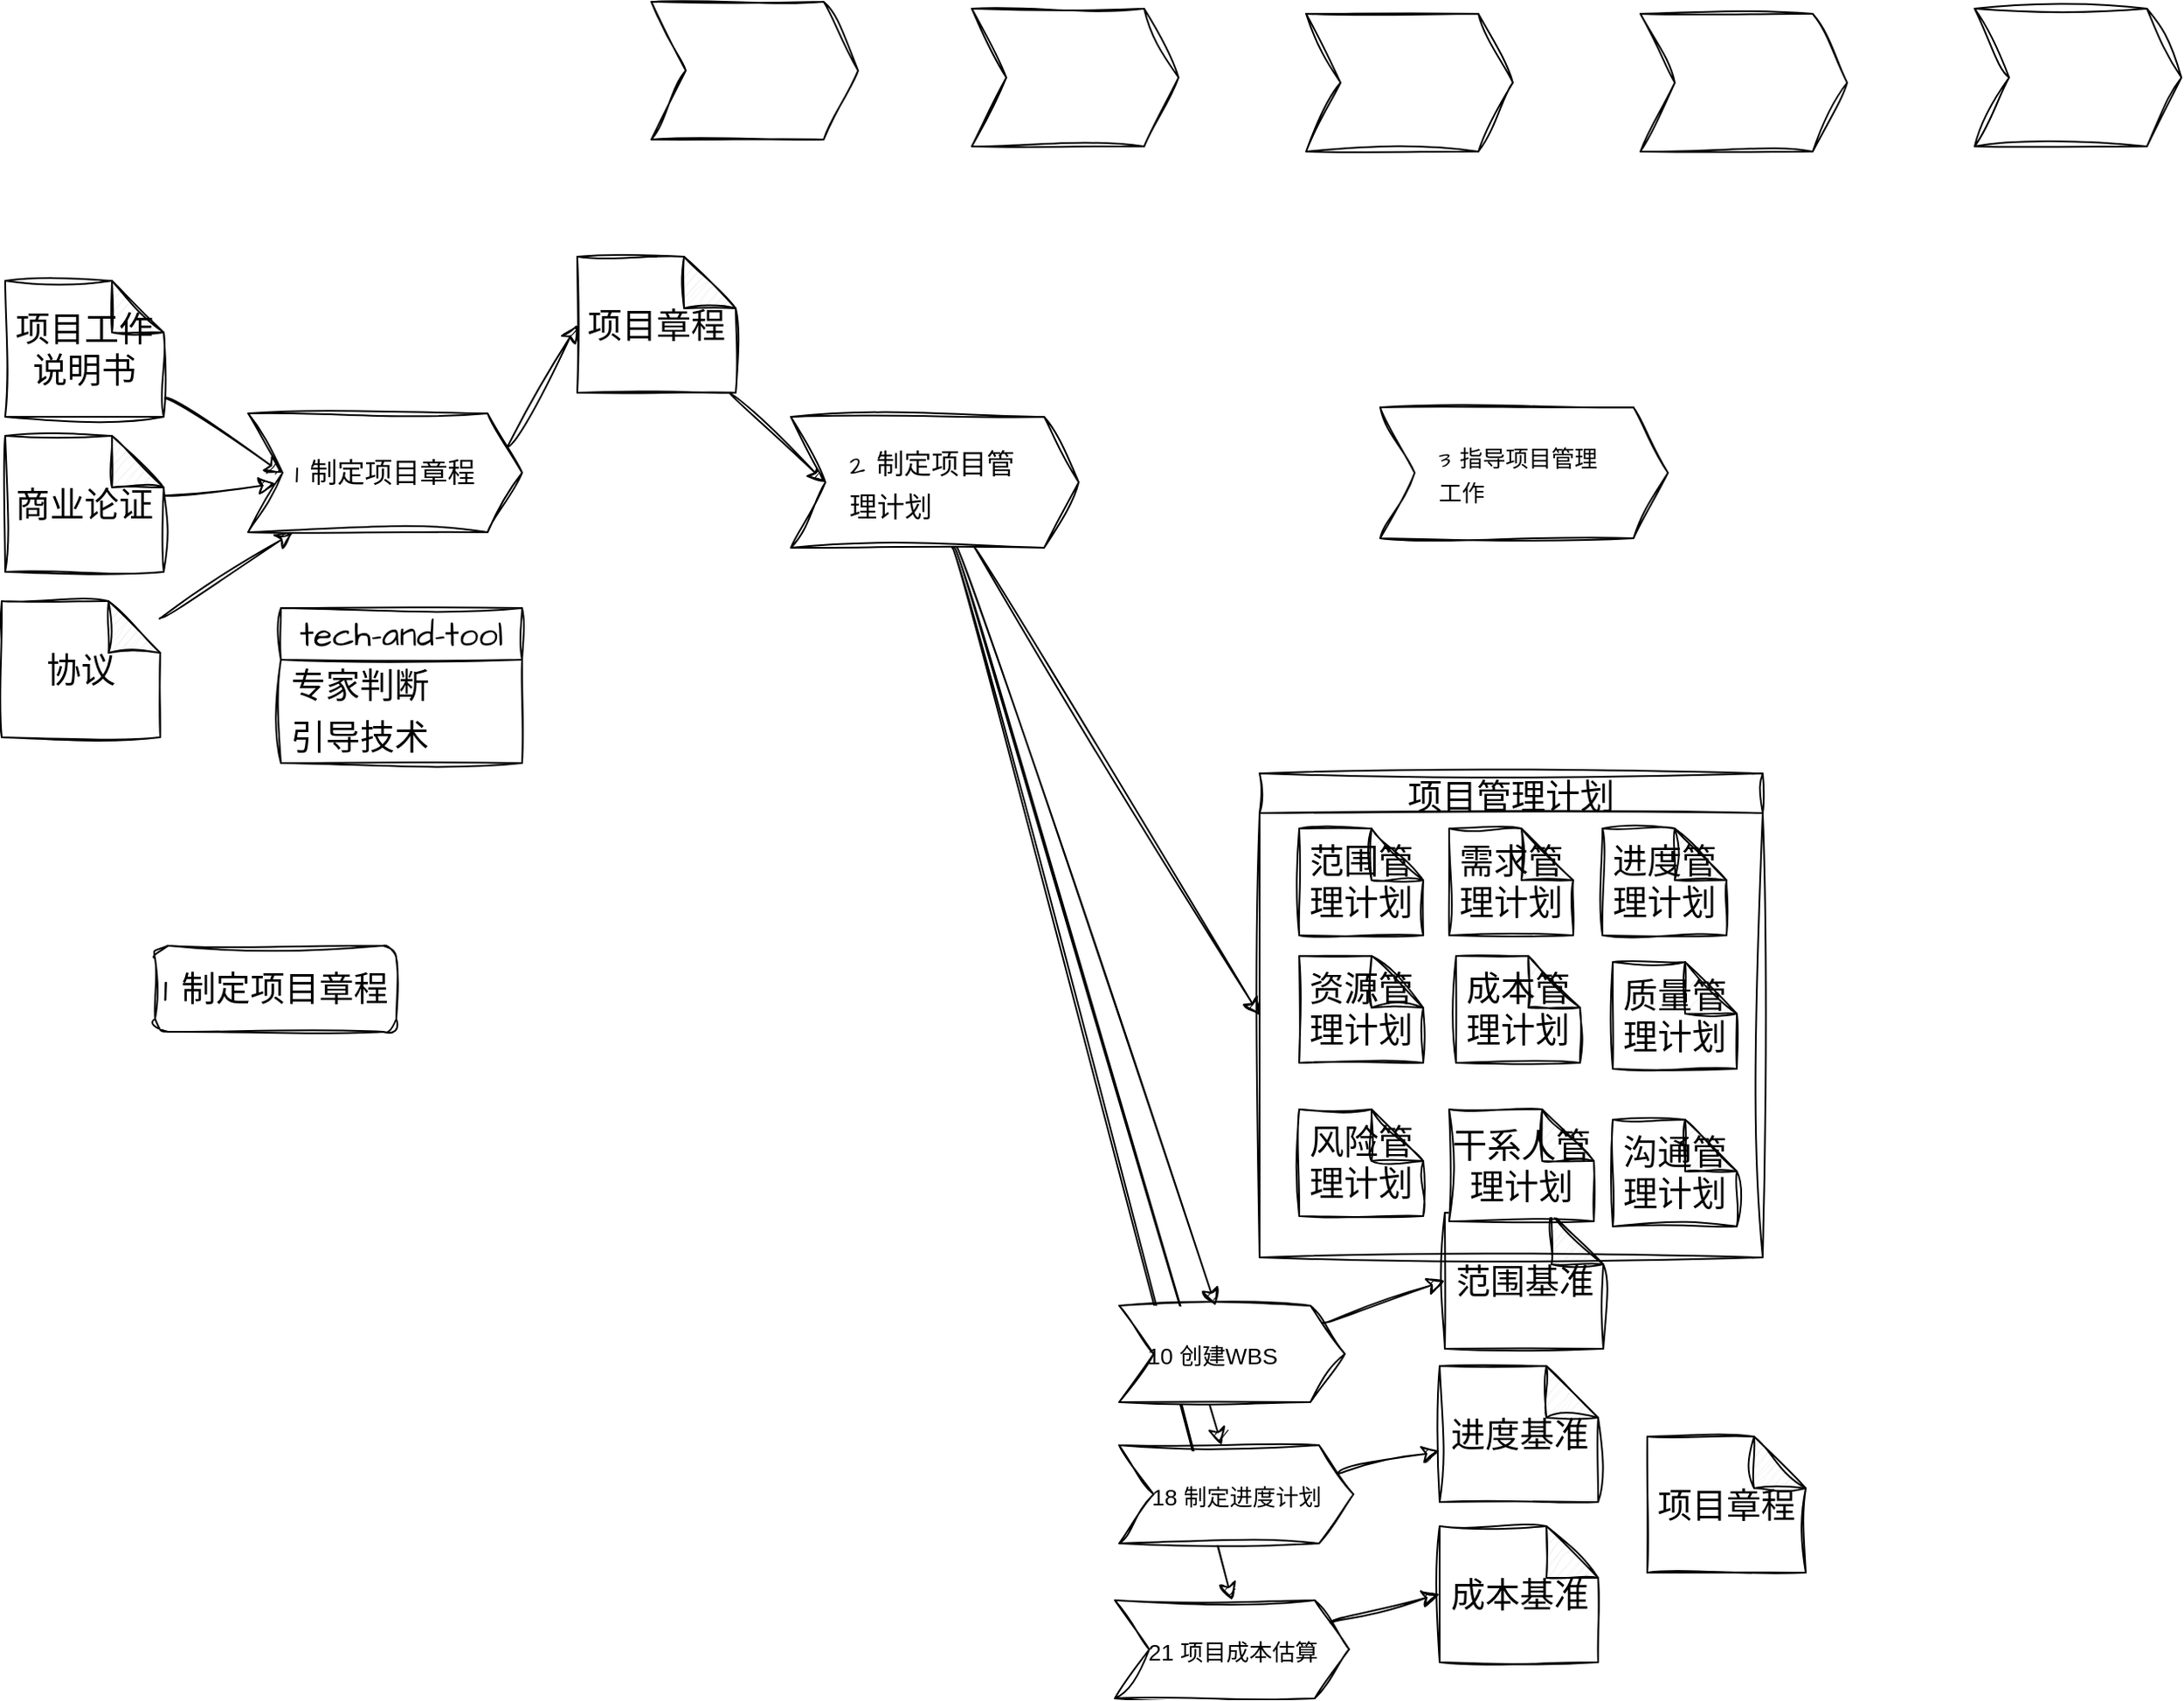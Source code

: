 <mxfile version="22.0.6" type="github">
  <diagram name="第 1 页" id="j7MH4rCIaOm9uQedWXug">
    <mxGraphModel dx="1021" dy="931" grid="0" gridSize="10" guides="1" tooltips="1" connect="1" arrows="1" fold="1" page="0" pageScale="1" pageWidth="827" pageHeight="1169" math="0" shadow="0">
      <root>
        <mxCell id="0" />
        <mxCell id="1" parent="0" />
        <mxCell id="MFGuYicjCAl2_DouRkva-3" value="&lt;font data-font-src=&quot;https://fonts.googleapis.com/css?family=Architects+Daughter&quot; face=&quot;Architects Daughter&quot;&gt;1 制定项目章程&lt;/font&gt;" style="shape=step;perimeter=stepPerimeter;whiteSpace=wrap;html=1;fixedSize=1;fontSize=16;sketch=1;curveFitting=1;jiggle=2;" vertex="1" parent="1">
          <mxGeometry x="11" y="223" width="159" height="69" as="geometry" />
        </mxCell>
        <mxCell id="MFGuYicjCAl2_DouRkva-4" value="" style="shape=step;perimeter=stepPerimeter;whiteSpace=wrap;html=1;fixedSize=1;fontSize=16;sketch=1;curveFitting=1;jiggle=2;" vertex="1" parent="1">
          <mxGeometry x="431" y="-12" width="120" height="80" as="geometry" />
        </mxCell>
        <mxCell id="MFGuYicjCAl2_DouRkva-5" value="" style="shape=step;perimeter=stepPerimeter;whiteSpace=wrap;html=1;fixedSize=1;fontSize=16;sketch=1;curveFitting=1;jiggle=2;" vertex="1" parent="1">
          <mxGeometry x="625" y="-9" width="120" height="80" as="geometry" />
        </mxCell>
        <mxCell id="MFGuYicjCAl2_DouRkva-6" value="" style="shape=step;perimeter=stepPerimeter;whiteSpace=wrap;html=1;fixedSize=1;fontSize=16;sketch=1;curveFitting=1;jiggle=2;" vertex="1" parent="1">
          <mxGeometry x="819" y="-9" width="120" height="80" as="geometry" />
        </mxCell>
        <mxCell id="MFGuYicjCAl2_DouRkva-7" value="" style="shape=step;perimeter=stepPerimeter;whiteSpace=wrap;html=1;fixedSize=1;fontSize=16;sketch=1;curveFitting=1;jiggle=2;" vertex="1" parent="1">
          <mxGeometry x="1013" y="-12" width="120" height="80" as="geometry" />
        </mxCell>
        <mxCell id="MFGuYicjCAl2_DouRkva-8" value="&lt;div data-mind-map-text=&quot;[{&amp;quot;paragraphProps&amp;quot;:{&amp;quot;type&amp;quot;:&amp;quot;paragraph&amp;quot;,&amp;quot;textAlign&amp;quot;:0,&amp;quot;lineSpacing&amp;quot;:1.4},&amp;quot;isComplete&amp;quot;:true,&amp;quot;textProps&amp;quot;:[{&amp;quot;type&amp;quot;:&amp;quot;text&amp;quot;,&amp;quot;text&amp;quot;:&amp;quot;1 制定项目章程&amp;quot;,&amp;quot;color&amp;quot;:&amp;quot;#1f1f1f&amp;quot;,&amp;quot;fontWeight&amp;quot;:400,&amp;quot;fontSize&amp;quot;:14,&amp;quot;fontFamily&amp;quot;:&amp;quot;\&amp;quot;Helvetica Neue\&amp;quot;, Helvetica, \&amp;quot;PingFang SC\&amp;quot;, \&amp;quot;Microsoft YaHei\&amp;quot;, \&amp;quot;Source Han Sans SC\&amp;quot;, \&amp;quot;Noto Sans CJK SC\&amp;quot;, \&amp;quot;WenQuanYi Micro Hei\&amp;quot;, sans-serif&amp;quot;,&amp;quot;italic&amp;quot;:false,&amp;quot;underline&amp;quot;:false,&amp;quot;strike&amp;quot;:false}]}]&quot;&gt;1 制定项目章程&lt;/div&gt;" style="rounded=1;whiteSpace=wrap;html=1;hachureGap=4;fontFamily=Architects Daughter;fontSource=https%3A%2F%2Ffonts.googleapis.com%2Fcss%3Ffamily%3DArchitects%2BDaughter;fontSize=20;sketch=1;curveFitting=1;jiggle=2;" vertex="1" parent="1">
          <mxGeometry x="-43" y="532" width="140" height="50" as="geometry" />
        </mxCell>
        <mxCell id="MFGuYicjCAl2_DouRkva-12" style="edgeStyle=none;curved=1;rounded=0;hachureGap=4;orthogonalLoop=1;jettySize=auto;html=1;entryX=0;entryY=0.5;entryDx=0;entryDy=0;fontFamily=Architects Daughter;fontSource=https%3A%2F%2Ffonts.googleapis.com%2Fcss%3Ffamily%3DArchitects%2BDaughter;fontSize=16;startSize=8;endSize=8;sketch=1;curveFitting=1;jiggle=2;" edge="1" parent="1" source="MFGuYicjCAl2_DouRkva-9" target="MFGuYicjCAl2_DouRkva-3">
          <mxGeometry relative="1" as="geometry" />
        </mxCell>
        <mxCell id="MFGuYicjCAl2_DouRkva-9" value="项目工作说明书" style="shape=note;whiteSpace=wrap;html=1;backgroundOutline=1;darkOpacity=0.05;hachureGap=4;fontFamily=Architects Daughter;fontSource=https%3A%2F%2Ffonts.googleapis.com%2Fcss%3Ffamily%3DArchitects%2BDaughter;fontSize=20;sketch=1;curveFitting=1;jiggle=2;" vertex="1" parent="1">
          <mxGeometry x="-130" y="146" width="92" height="79" as="geometry" />
        </mxCell>
        <mxCell id="MFGuYicjCAl2_DouRkva-13" value="" style="edgeStyle=none;curved=1;rounded=0;hachureGap=4;orthogonalLoop=1;jettySize=auto;html=1;fontFamily=Architects Daughter;fontSource=https%3A%2F%2Ffonts.googleapis.com%2Fcss%3Ffamily%3DArchitects%2BDaughter;fontSize=16;startSize=8;endSize=8;sketch=1;curveFitting=1;jiggle=2;" edge="1" parent="1" source="MFGuYicjCAl2_DouRkva-10" target="MFGuYicjCAl2_DouRkva-3">
          <mxGeometry relative="1" as="geometry" />
        </mxCell>
        <mxCell id="MFGuYicjCAl2_DouRkva-10" value="商业论证" style="shape=note;whiteSpace=wrap;html=1;backgroundOutline=1;darkOpacity=0.05;hachureGap=4;fontFamily=Architects Daughter;fontSource=https%3A%2F%2Ffonts.googleapis.com%2Fcss%3Ffamily%3DArchitects%2BDaughter;fontSize=20;sketch=1;curveFitting=1;jiggle=2;" vertex="1" parent="1">
          <mxGeometry x="-130" y="236" width="92" height="79" as="geometry" />
        </mxCell>
        <mxCell id="MFGuYicjCAl2_DouRkva-14" style="edgeStyle=none;curved=1;rounded=0;hachureGap=4;orthogonalLoop=1;jettySize=auto;html=1;fontFamily=Architects Daughter;fontSource=https%3A%2F%2Ffonts.googleapis.com%2Fcss%3Ffamily%3DArchitects%2BDaughter;fontSize=16;startSize=8;endSize=8;sketch=1;curveFitting=1;jiggle=2;" edge="1" parent="1" source="MFGuYicjCAl2_DouRkva-11" target="MFGuYicjCAl2_DouRkva-3">
          <mxGeometry relative="1" as="geometry">
            <mxPoint x="80" y="289" as="targetPoint" />
          </mxGeometry>
        </mxCell>
        <mxCell id="MFGuYicjCAl2_DouRkva-11" value="协议" style="shape=note;whiteSpace=wrap;html=1;backgroundOutline=1;darkOpacity=0.05;hachureGap=4;fontFamily=Architects Daughter;fontSource=https%3A%2F%2Ffonts.googleapis.com%2Fcss%3Ffamily%3DArchitects%2BDaughter;fontSize=20;sketch=1;curveFitting=1;jiggle=2;" vertex="1" parent="1">
          <mxGeometry x="-132" y="332" width="92" height="79" as="geometry" />
        </mxCell>
        <mxCell id="MFGuYicjCAl2_DouRkva-21" style="edgeStyle=none;curved=1;rounded=0;hachureGap=4;orthogonalLoop=1;jettySize=auto;html=1;entryX=0;entryY=0.5;entryDx=0;entryDy=0;fontFamily=Architects Daughter;fontSource=https%3A%2F%2Ffonts.googleapis.com%2Fcss%3Ffamily%3DArchitects%2BDaughter;fontSize=16;startSize=8;endSize=8;sketch=1;curveFitting=1;jiggle=2;" edge="1" parent="1" source="MFGuYicjCAl2_DouRkva-15" target="MFGuYicjCAl2_DouRkva-20">
          <mxGeometry relative="1" as="geometry" />
        </mxCell>
        <mxCell id="MFGuYicjCAl2_DouRkva-15" value="项目章程" style="shape=note;whiteSpace=wrap;html=1;backgroundOutline=1;darkOpacity=0.05;hachureGap=4;fontFamily=Architects Daughter;fontSource=https%3A%2F%2Ffonts.googleapis.com%2Fcss%3Ffamily%3DArchitects%2BDaughter;fontSize=20;sketch=1;curveFitting=1;jiggle=2;" vertex="1" parent="1">
          <mxGeometry x="202" y="132" width="92" height="79" as="geometry" />
        </mxCell>
        <mxCell id="MFGuYicjCAl2_DouRkva-16" style="edgeStyle=none;curved=1;rounded=0;hachureGap=4;orthogonalLoop=1;jettySize=auto;html=1;entryX=0;entryY=0.5;entryDx=0;entryDy=0;entryPerimeter=0;fontFamily=Architects Daughter;fontSource=https%3A%2F%2Ffonts.googleapis.com%2Fcss%3Ffamily%3DArchitects%2BDaughter;fontSize=16;startSize=8;endSize=8;exitX=1;exitY=0.25;exitDx=0;exitDy=0;sketch=1;curveFitting=1;jiggle=2;" edge="1" parent="1" source="MFGuYicjCAl2_DouRkva-3" target="MFGuYicjCAl2_DouRkva-15">
          <mxGeometry relative="1" as="geometry" />
        </mxCell>
        <mxCell id="MFGuYicjCAl2_DouRkva-17" value="" style="shape=step;perimeter=stepPerimeter;whiteSpace=wrap;html=1;fixedSize=1;fontSize=16;sketch=1;curveFitting=1;jiggle=2;" vertex="1" parent="1">
          <mxGeometry x="245" y="-16" width="120" height="80" as="geometry" />
        </mxCell>
        <mxCell id="MFGuYicjCAl2_DouRkva-19" value="项目章程" style="shape=note;whiteSpace=wrap;html=1;backgroundOutline=1;darkOpacity=0.05;hachureGap=4;fontFamily=Architects Daughter;fontSource=https%3A%2F%2Ffonts.googleapis.com%2Fcss%3Ffamily%3DArchitects%2BDaughter;fontSize=20;sketch=1;curveFitting=1;jiggle=2;" vertex="1" parent="1">
          <mxGeometry x="823" y="817" width="92" height="79" as="geometry" />
        </mxCell>
        <mxCell id="MFGuYicjCAl2_DouRkva-32" value="" style="edgeStyle=none;curved=1;rounded=0;sketch=1;hachureGap=4;jiggle=2;curveFitting=1;orthogonalLoop=1;jettySize=auto;html=1;fontFamily=Architects Daughter;fontSource=https%3A%2F%2Ffonts.googleapis.com%2Fcss%3Ffamily%3DArchitects%2BDaughter;fontSize=16;startSize=8;endSize=8;" edge="1" parent="1" source="MFGuYicjCAl2_DouRkva-20" target="MFGuYicjCAl2_DouRkva-30">
          <mxGeometry relative="1" as="geometry" />
        </mxCell>
        <mxCell id="MFGuYicjCAl2_DouRkva-38" style="edgeStyle=none;curved=1;rounded=0;sketch=1;hachureGap=4;jiggle=2;curveFitting=1;orthogonalLoop=1;jettySize=auto;html=1;fontFamily=Architects Daughter;fontSource=https%3A%2F%2Ffonts.googleapis.com%2Fcss%3Ffamily%3DArchitects%2BDaughter;fontSize=16;startSize=8;endSize=8;" edge="1" parent="1" source="MFGuYicjCAl2_DouRkva-20" target="MFGuYicjCAl2_DouRkva-34">
          <mxGeometry relative="1" as="geometry" />
        </mxCell>
        <mxCell id="MFGuYicjCAl2_DouRkva-39" style="edgeStyle=none;curved=1;rounded=0;sketch=1;hachureGap=4;jiggle=2;curveFitting=1;orthogonalLoop=1;jettySize=auto;html=1;entryX=0.5;entryY=0;entryDx=0;entryDy=0;fontFamily=Architects Daughter;fontSource=https%3A%2F%2Ffonts.googleapis.com%2Fcss%3Ffamily%3DArchitects%2BDaughter;fontSize=16;startSize=8;endSize=8;" edge="1" parent="1" source="MFGuYicjCAl2_DouRkva-20" target="MFGuYicjCAl2_DouRkva-29">
          <mxGeometry relative="1" as="geometry" />
        </mxCell>
        <mxCell id="MFGuYicjCAl2_DouRkva-52" style="edgeStyle=none;curved=1;rounded=0;sketch=1;hachureGap=4;jiggle=2;curveFitting=1;orthogonalLoop=1;jettySize=auto;html=1;entryX=0;entryY=0.5;entryDx=0;entryDy=0;fontFamily=Architects Daughter;fontSource=https%3A%2F%2Ffonts.googleapis.com%2Fcss%3Ffamily%3DArchitects%2BDaughter;fontSize=16;startSize=8;endSize=8;" edge="1" parent="1" source="MFGuYicjCAl2_DouRkva-20" target="MFGuYicjCAl2_DouRkva-41">
          <mxGeometry relative="1" as="geometry" />
        </mxCell>
        <mxCell id="MFGuYicjCAl2_DouRkva-20" value="&lt;table style=&quot;border-collapse: collapse; table-layout: fixed; width: 0px;&quot;&gt;&lt;colgroup&gt;&lt;col style=&quot;width: 101px;&quot; width=&quot;101&quot;&gt;&lt;/colgroup&gt;&lt;tbody&gt;&lt;tr style=&quot;height: 24px;&quot; height=&quot;24&quot;&gt;&lt;td style=&quot;empty-cells: show; line-height: normal; vertical-align: middle; outline-width: 0px; overflow-wrap: break-word; word-break: normal; text-align: left; width: 101px;&quot; width=&quot;101&quot;&gt;&lt;font face=&quot;Architects Daughter&quot; data-font-src=&quot;https://fonts.googleapis.com/css?family=Architects+Daughter&quot; style=&quot;font-size: 16px;&quot;&gt;2 制定项目管理计划&lt;/font&gt;&lt;/td&gt;&lt;/tr&gt;&lt;/tbody&gt;&lt;/table&gt;" style="shape=step;perimeter=stepPerimeter;whiteSpace=wrap;html=1;fixedSize=1;fontSize=16;sketch=1;curveFitting=1;jiggle=2;" vertex="1" parent="1">
          <mxGeometry x="326" y="225" width="167" height="76" as="geometry" />
        </mxCell>
        <mxCell id="MFGuYicjCAl2_DouRkva-22" value="tech-and-tool" style="swimlane;fontStyle=0;childLayout=stackLayout;horizontal=1;startSize=30;horizontalStack=0;resizeParent=1;resizeParentMax=0;resizeLast=0;collapsible=1;marginBottom=0;whiteSpace=wrap;html=1;hachureGap=4;fontFamily=Architects Daughter;fontSource=https%3A%2F%2Ffonts.googleapis.com%2Fcss%3Ffamily%3DArchitects%2BDaughter;fontSize=20;sketch=1;curveFitting=1;jiggle=2;" vertex="1" parent="1">
          <mxGeometry x="30" y="336" width="140" height="90" as="geometry" />
        </mxCell>
        <mxCell id="MFGuYicjCAl2_DouRkva-23" value="专家判断" style="text;strokeColor=none;fillColor=none;align=left;verticalAlign=middle;spacingLeft=4;spacingRight=4;overflow=hidden;points=[[0,0.5],[1,0.5]];portConstraint=eastwest;rotatable=0;whiteSpace=wrap;html=1;fontSize=20;fontFamily=Architects Daughter;sketch=1;curveFitting=1;jiggle=2;" vertex="1" parent="MFGuYicjCAl2_DouRkva-22">
          <mxGeometry y="30" width="140" height="30" as="geometry" />
        </mxCell>
        <mxCell id="MFGuYicjCAl2_DouRkva-24" value="引导技术" style="text;strokeColor=none;fillColor=none;align=left;verticalAlign=middle;spacingLeft=4;spacingRight=4;overflow=hidden;points=[[0,0.5],[1,0.5]];portConstraint=eastwest;rotatable=0;whiteSpace=wrap;html=1;fontSize=20;fontFamily=Architects Daughter;sketch=1;curveFitting=1;jiggle=2;" vertex="1" parent="MFGuYicjCAl2_DouRkva-22">
          <mxGeometry y="60" width="140" height="30" as="geometry" />
        </mxCell>
        <mxCell id="MFGuYicjCAl2_DouRkva-26" value="范围基准" style="shape=note;whiteSpace=wrap;html=1;backgroundOutline=1;darkOpacity=0.05;hachureGap=4;fontFamily=Architects Daughter;fontSource=https%3A%2F%2Ffonts.googleapis.com%2Fcss%3Ffamily%3DArchitects%2BDaughter;fontSize=20;sketch=1;curveFitting=1;jiggle=2;" vertex="1" parent="1">
          <mxGeometry x="705.5" y="687" width="92" height="79" as="geometry" />
        </mxCell>
        <mxCell id="MFGuYicjCAl2_DouRkva-27" value="进度基准" style="shape=note;whiteSpace=wrap;html=1;backgroundOutline=1;darkOpacity=0.05;hachureGap=4;fontFamily=Architects Daughter;fontSource=https%3A%2F%2Ffonts.googleapis.com%2Fcss%3Ffamily%3DArchitects%2BDaughter;fontSize=20;sketch=1;curveFitting=1;jiggle=2;" vertex="1" parent="1">
          <mxGeometry x="702.5" y="776" width="92" height="79" as="geometry" />
        </mxCell>
        <mxCell id="MFGuYicjCAl2_DouRkva-28" value="成本基准" style="shape=note;whiteSpace=wrap;html=1;backgroundOutline=1;darkOpacity=0.05;hachureGap=4;fontFamily=Architects Daughter;fontSource=https%3A%2F%2Ffonts.googleapis.com%2Fcss%3Ffamily%3DArchitects%2BDaughter;fontSize=20;sketch=1;curveFitting=1;jiggle=2;" vertex="1" parent="1">
          <mxGeometry x="702.5" y="869" width="92" height="79" as="geometry" />
        </mxCell>
        <mxCell id="MFGuYicjCAl2_DouRkva-29" value="&lt;table style=&quot;border-collapse: collapse; table-layout: fixed; width: 0px;&quot;&gt;&lt;colgroup&gt;&lt;col style=&quot;width: 101px;&quot; width=&quot;101&quot;&gt;&lt;/colgroup&gt;&lt;tbody&gt;&lt;tr style=&quot;height: 24px;&quot; height=&quot;24&quot;&gt;&lt;td style=&quot;empty-cells: show; line-height: normal; vertical-align: middle; outline-width: 0px; overflow-wrap: break-word; word-break: normal; text-align: left; width: 101px;&quot; width=&quot;101&quot;&gt;&lt;table style=&quot;border-collapse: collapse; table-layout: fixed; width: 0px;&quot;&gt;&lt;colgroup&gt;&lt;col style=&quot;width: 101px;&quot; width=&quot;101&quot;&gt;&lt;/colgroup&gt;&lt;tbody&gt;&lt;tr style=&quot;height: 24px;&quot; height=&quot;24&quot;&gt;&lt;td style=&quot;empty-cells: show; line-height: normal; vertical-align: middle; outline-width: 0px; overflow-wrap: break-word; word-break: normal; font-size: 10pt; width: 101px;&quot; width=&quot;101&quot;&gt;21 项目成本估算&lt;/td&gt;&lt;/tr&gt;&lt;/tbody&gt;&lt;/table&gt;&lt;/td&gt;&lt;/tr&gt;&lt;/tbody&gt;&lt;/table&gt;" style="shape=step;perimeter=stepPerimeter;whiteSpace=wrap;html=1;fixedSize=1;fontSize=16;sketch=1;curveFitting=1;jiggle=2;" vertex="1" parent="1">
          <mxGeometry x="514" y="912" width="136" height="57" as="geometry" />
        </mxCell>
        <mxCell id="MFGuYicjCAl2_DouRkva-30" value="&lt;table style=&quot;border-collapse: collapse; table-layout: fixed; width: 0px;&quot;&gt;&lt;colgroup&gt;&lt;col style=&quot;width: 101px;&quot; width=&quot;101&quot;&gt;&lt;/colgroup&gt;&lt;tbody&gt;&lt;tr style=&quot;height: 24px;&quot; height=&quot;24&quot;&gt;&lt;td style=&quot;empty-cells: show; line-height: normal; vertical-align: middle; outline-width: 0px; overflow-wrap: break-word; word-break: normal; font-size: 10pt; text-align: left; width: 101px;&quot; width=&quot;101&quot;&gt;10 创建WBS&lt;/td&gt;&lt;/tr&gt;&lt;/tbody&gt;&lt;/table&gt;" style="shape=step;perimeter=stepPerimeter;whiteSpace=wrap;html=1;fixedSize=1;fontSize=16;sketch=1;curveFitting=1;jiggle=2;" vertex="1" parent="1">
          <mxGeometry x="516.5" y="741" width="131" height="56" as="geometry" />
        </mxCell>
        <mxCell id="MFGuYicjCAl2_DouRkva-31" style="edgeStyle=none;curved=1;rounded=0;sketch=1;hachureGap=4;jiggle=2;curveFitting=1;orthogonalLoop=1;jettySize=auto;html=1;entryX=0;entryY=0.5;entryDx=0;entryDy=0;entryPerimeter=0;fontFamily=Architects Daughter;fontSource=https%3A%2F%2Ffonts.googleapis.com%2Fcss%3Ffamily%3DArchitects%2BDaughter;fontSize=16;startSize=8;endSize=8;" edge="1" parent="1" source="MFGuYicjCAl2_DouRkva-30" target="MFGuYicjCAl2_DouRkva-26">
          <mxGeometry relative="1" as="geometry" />
        </mxCell>
        <mxCell id="MFGuYicjCAl2_DouRkva-36" style="edgeStyle=none;curved=1;rounded=0;sketch=1;hachureGap=4;jiggle=2;curveFitting=1;orthogonalLoop=1;jettySize=auto;html=1;fontFamily=Architects Daughter;fontSource=https%3A%2F%2Ffonts.googleapis.com%2Fcss%3Ffamily%3DArchitects%2BDaughter;fontSize=16;startSize=8;endSize=8;" edge="1" parent="1" source="MFGuYicjCAl2_DouRkva-34" target="MFGuYicjCAl2_DouRkva-27">
          <mxGeometry relative="1" as="geometry" />
        </mxCell>
        <mxCell id="MFGuYicjCAl2_DouRkva-34" value="&lt;table style=&quot;border-collapse: collapse; table-layout: fixed; width: 0px;&quot;&gt;&lt;colgroup&gt;&lt;col style=&quot;width: 101px;&quot; width=&quot;101&quot;&gt;&lt;/colgroup&gt;&lt;tbody&gt;&lt;tr style=&quot;height: 24px;&quot; height=&quot;24&quot;&gt;&lt;td style=&quot;empty-cells: show; line-height: normal; vertical-align: middle; outline-width: 0px; overflow-wrap: break-word; word-break: normal; font-size: 10pt; text-align: left; width: 101px;&quot; width=&quot;101&quot;&gt;18 制定进度计划&lt;/td&gt;&lt;/tr&gt;&lt;/tbody&gt;&lt;/table&gt;" style="shape=step;perimeter=stepPerimeter;whiteSpace=wrap;html=1;fixedSize=1;fontSize=16;sketch=1;curveFitting=1;jiggle=2;" vertex="1" parent="1">
          <mxGeometry x="516.5" y="822" width="136" height="57" as="geometry" />
        </mxCell>
        <mxCell id="MFGuYicjCAl2_DouRkva-37" style="edgeStyle=none;curved=1;rounded=0;sketch=1;hachureGap=4;jiggle=2;curveFitting=1;orthogonalLoop=1;jettySize=auto;html=1;entryX=0;entryY=0.5;entryDx=0;entryDy=0;entryPerimeter=0;fontFamily=Architects Daughter;fontSource=https%3A%2F%2Ffonts.googleapis.com%2Fcss%3Ffamily%3DArchitects%2BDaughter;fontSize=16;startSize=8;endSize=8;" edge="1" parent="1" source="MFGuYicjCAl2_DouRkva-29" target="MFGuYicjCAl2_DouRkva-28">
          <mxGeometry relative="1" as="geometry" />
        </mxCell>
        <mxCell id="MFGuYicjCAl2_DouRkva-41" value="项目管理计划" style="swimlane;sketch=1;hachureGap=4;jiggle=2;curveFitting=1;fontFamily=Architects Daughter;fontSource=https%3A%2F%2Ffonts.googleapis.com%2Fcss%3Ffamily%3DArchitects%2BDaughter;fontSize=20;fontStyle=0" vertex="1" parent="1">
          <mxGeometry x="598" y="432" width="292" height="281" as="geometry" />
        </mxCell>
        <mxCell id="MFGuYicjCAl2_DouRkva-43" value="沟通管理计划" style="shape=note;whiteSpace=wrap;html=1;backgroundOutline=1;darkOpacity=0.05;sketch=1;hachureGap=4;jiggle=2;curveFitting=1;fontFamily=Architects Daughter;fontSource=https%3A%2F%2Ffonts.googleapis.com%2Fcss%3Ffamily%3DArchitects%2BDaughter;fontSize=20;" vertex="1" parent="MFGuYicjCAl2_DouRkva-41">
          <mxGeometry x="205" y="201" width="72" height="62" as="geometry" />
        </mxCell>
        <mxCell id="MFGuYicjCAl2_DouRkva-42" value="资源管理计划" style="shape=note;whiteSpace=wrap;html=1;backgroundOutline=1;darkOpacity=0.05;sketch=1;hachureGap=4;jiggle=2;curveFitting=1;fontFamily=Architects Daughter;fontSource=https%3A%2F%2Ffonts.googleapis.com%2Fcss%3Ffamily%3DArchitects%2BDaughter;fontSize=20;" vertex="1" parent="MFGuYicjCAl2_DouRkva-41">
          <mxGeometry x="23" y="106" width="72" height="62" as="geometry" />
        </mxCell>
        <mxCell id="MFGuYicjCAl2_DouRkva-45" value="质量管理计划" style="shape=note;whiteSpace=wrap;html=1;backgroundOutline=1;darkOpacity=0.05;sketch=1;hachureGap=4;jiggle=2;curveFitting=1;fontFamily=Architects Daughter;fontSource=https%3A%2F%2Ffonts.googleapis.com%2Fcss%3Ffamily%3DArchitects%2BDaughter;fontSize=20;" vertex="1" parent="MFGuYicjCAl2_DouRkva-41">
          <mxGeometry x="205" y="109.5" width="72" height="62" as="geometry" />
        </mxCell>
        <mxCell id="MFGuYicjCAl2_DouRkva-46" value="成本管理计划" style="shape=note;whiteSpace=wrap;html=1;backgroundOutline=1;darkOpacity=0.05;sketch=1;hachureGap=4;jiggle=2;curveFitting=1;fontFamily=Architects Daughter;fontSource=https%3A%2F%2Ffonts.googleapis.com%2Fcss%3Ffamily%3DArchitects%2BDaughter;fontSize=20;" vertex="1" parent="MFGuYicjCAl2_DouRkva-41">
          <mxGeometry x="114" y="106" width="72" height="62" as="geometry" />
        </mxCell>
        <mxCell id="MFGuYicjCAl2_DouRkva-49" value="风险管理计划" style="shape=note;whiteSpace=wrap;html=1;backgroundOutline=1;darkOpacity=0.05;sketch=1;hachureGap=4;jiggle=2;curveFitting=1;fontFamily=Architects Daughter;fontSource=https%3A%2F%2Ffonts.googleapis.com%2Fcss%3Ffamily%3DArchitects%2BDaughter;fontSize=20;" vertex="1" parent="MFGuYicjCAl2_DouRkva-41">
          <mxGeometry x="23" y="195" width="72" height="62" as="geometry" />
        </mxCell>
        <mxCell id="MFGuYicjCAl2_DouRkva-50" value="干系人管理计划" style="shape=note;whiteSpace=wrap;html=1;backgroundOutline=1;darkOpacity=0.05;sketch=1;hachureGap=4;jiggle=2;curveFitting=1;fontFamily=Architects Daughter;fontSource=https%3A%2F%2Ffonts.googleapis.com%2Fcss%3Ffamily%3DArchitects%2BDaughter;fontSize=20;" vertex="1" parent="MFGuYicjCAl2_DouRkva-41">
          <mxGeometry x="110" y="195" width="84" height="65" as="geometry" />
        </mxCell>
        <mxCell id="MFGuYicjCAl2_DouRkva-47" value="范围管理计划" style="shape=note;whiteSpace=wrap;html=1;backgroundOutline=1;darkOpacity=0.05;sketch=1;hachureGap=4;jiggle=2;curveFitting=1;fontFamily=Architects Daughter;fontSource=https%3A%2F%2Ffonts.googleapis.com%2Fcss%3Ffamily%3DArchitects%2BDaughter;fontSize=20;" vertex="1" parent="MFGuYicjCAl2_DouRkva-41">
          <mxGeometry x="23" y="32" width="72" height="62" as="geometry" />
        </mxCell>
        <mxCell id="MFGuYicjCAl2_DouRkva-48" value="需求管理计划" style="shape=note;whiteSpace=wrap;html=1;backgroundOutline=1;darkOpacity=0.05;sketch=1;hachureGap=4;jiggle=2;curveFitting=1;fontFamily=Architects Daughter;fontSource=https%3A%2F%2Ffonts.googleapis.com%2Fcss%3Ffamily%3DArchitects%2BDaughter;fontSize=20;" vertex="1" parent="MFGuYicjCAl2_DouRkva-41">
          <mxGeometry x="110" y="32" width="72" height="62" as="geometry" />
        </mxCell>
        <mxCell id="MFGuYicjCAl2_DouRkva-51" value="进度管理计划" style="shape=note;whiteSpace=wrap;html=1;backgroundOutline=1;darkOpacity=0.05;sketch=1;hachureGap=4;jiggle=2;curveFitting=1;fontFamily=Architects Daughter;fontSource=https%3A%2F%2Ffonts.googleapis.com%2Fcss%3Ffamily%3DArchitects%2BDaughter;fontSize=20;" vertex="1" parent="MFGuYicjCAl2_DouRkva-41">
          <mxGeometry x="199" y="32" width="72" height="62" as="geometry" />
        </mxCell>
        <mxCell id="MFGuYicjCAl2_DouRkva-53" value="&lt;table style=&quot;border-collapse: collapse; table-layout: fixed; width: 0px;&quot;&gt;&lt;colgroup&gt;&lt;col style=&quot;width: 101px;&quot; width=&quot;101&quot;&gt;&lt;/colgroup&gt;&lt;tbody&gt;&lt;tr style=&quot;height: 24px;&quot; height=&quot;24&quot;&gt;&lt;td style=&quot;empty-cells: show; line-height: normal; vertical-align: middle; outline-width: 0px; overflow-wrap: break-word; word-break: normal; font-size: 10pt; text-align: left; width: 101px;&quot; width=&quot;101&quot;&gt;&lt;font data-font-src=&quot;https://fonts.googleapis.com/css?family=Architects+Daughter&quot; face=&quot;Architects Daughter&quot;&gt;3 指导项目管理工作&lt;/font&gt;&lt;/td&gt;&lt;/tr&gt;&lt;/tbody&gt;&lt;/table&gt;" style="shape=step;perimeter=stepPerimeter;whiteSpace=wrap;html=1;fixedSize=1;fontSize=16;sketch=1;curveFitting=1;jiggle=2;" vertex="1" parent="1">
          <mxGeometry x="668" y="219.5" width="167" height="76" as="geometry" />
        </mxCell>
      </root>
    </mxGraphModel>
  </diagram>
</mxfile>
